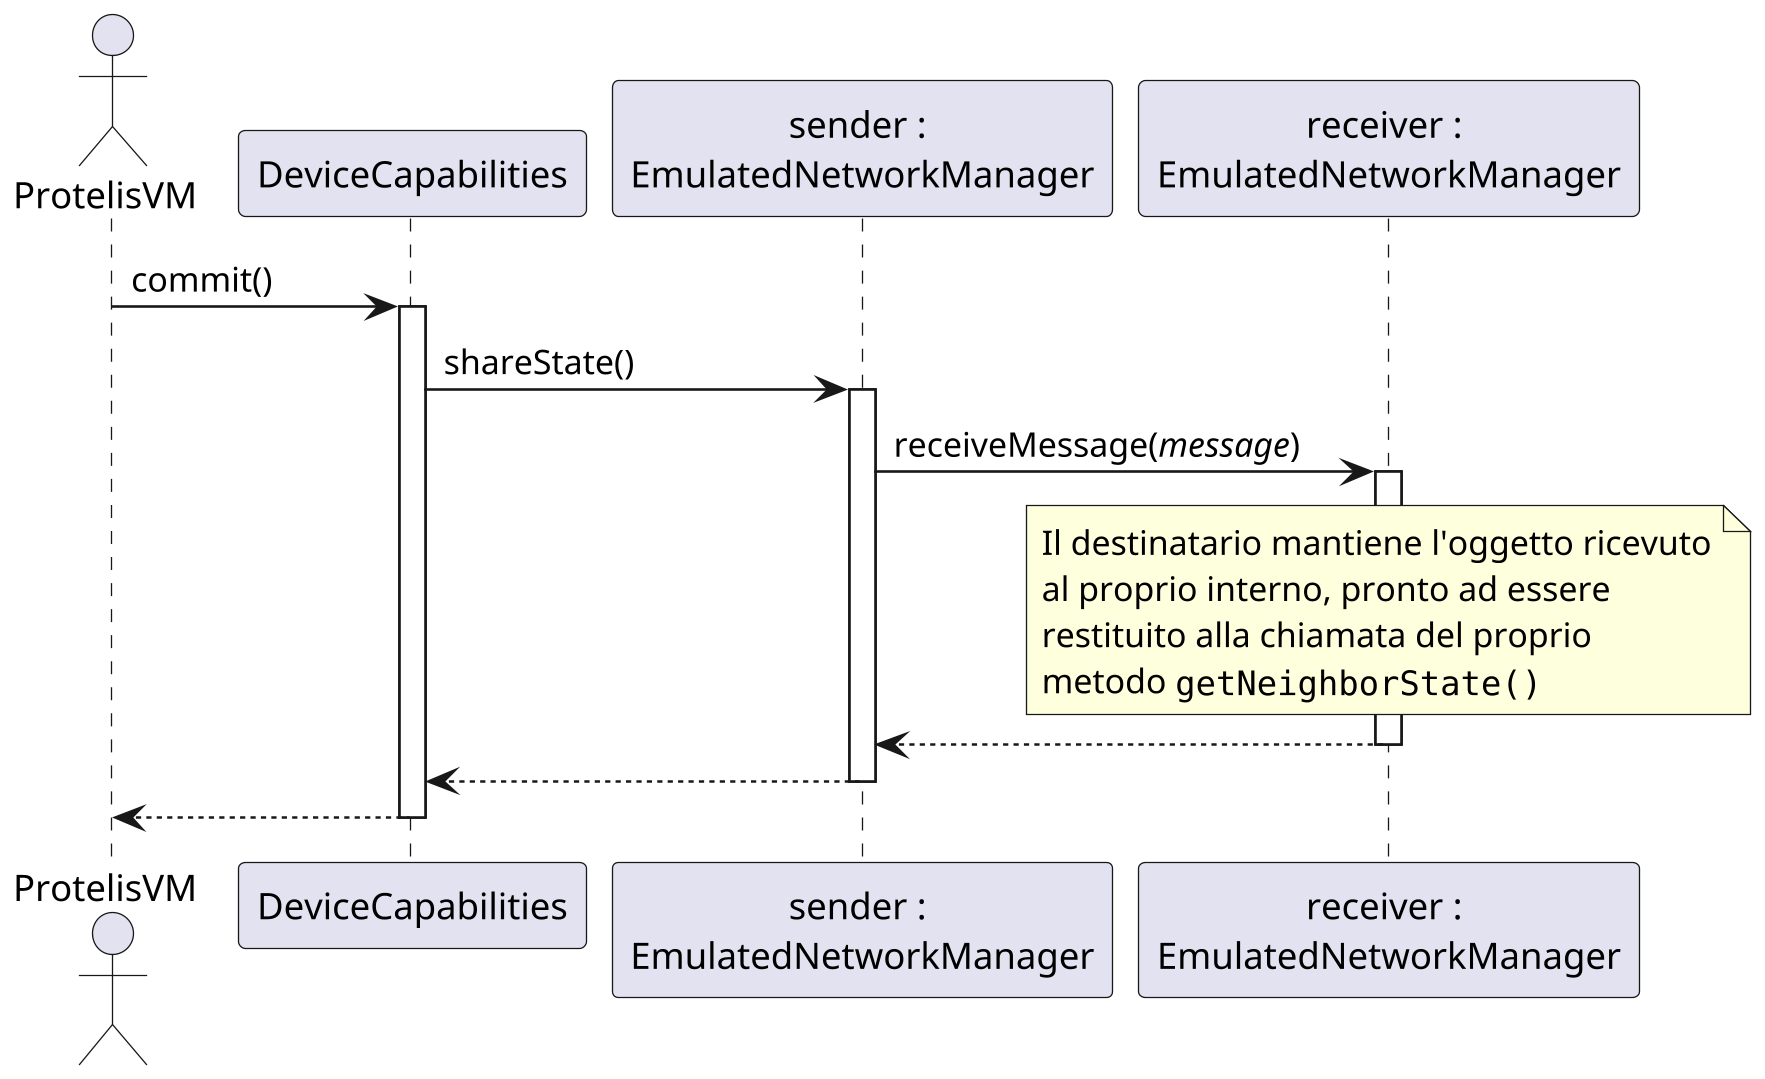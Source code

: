 @startuml

skinparam dpi 250
hide empty members

actor ProtelisVM
ProtelisVM -> DeviceCapabilities : commit()
activate DeviceCapabilities

DeviceCapabilities -> "sender : \nEmulatedNetworkManager" : shareState()
activate "sender : \nEmulatedNetworkManager"

"sender : \nEmulatedNetworkManager" -> "receiver : \nEmulatedNetworkManager" : receiveMessage(//message//)
activate "receiver : \nEmulatedNetworkManager"
note over "receiver : \nEmulatedNetworkManager": Il destinatario mantiene l'oggetto ricevuto\nal proprio interno, pronto ad essere\nrestituito alla chiamata del proprio\nmetodo ""getNeighborState()""
"receiver : \nEmulatedNetworkManager" --> "sender : \nEmulatedNetworkManager"
deactivate "receiver : \nEmulatedNetworkManager"

DeviceCapabilities <-- "sender : \nEmulatedNetworkManager"
deactivate "sender : \nEmulatedNetworkManager"

ProtelisVM <-- DeviceCapabilities
deactivate DeviceCapabilities
@enduml